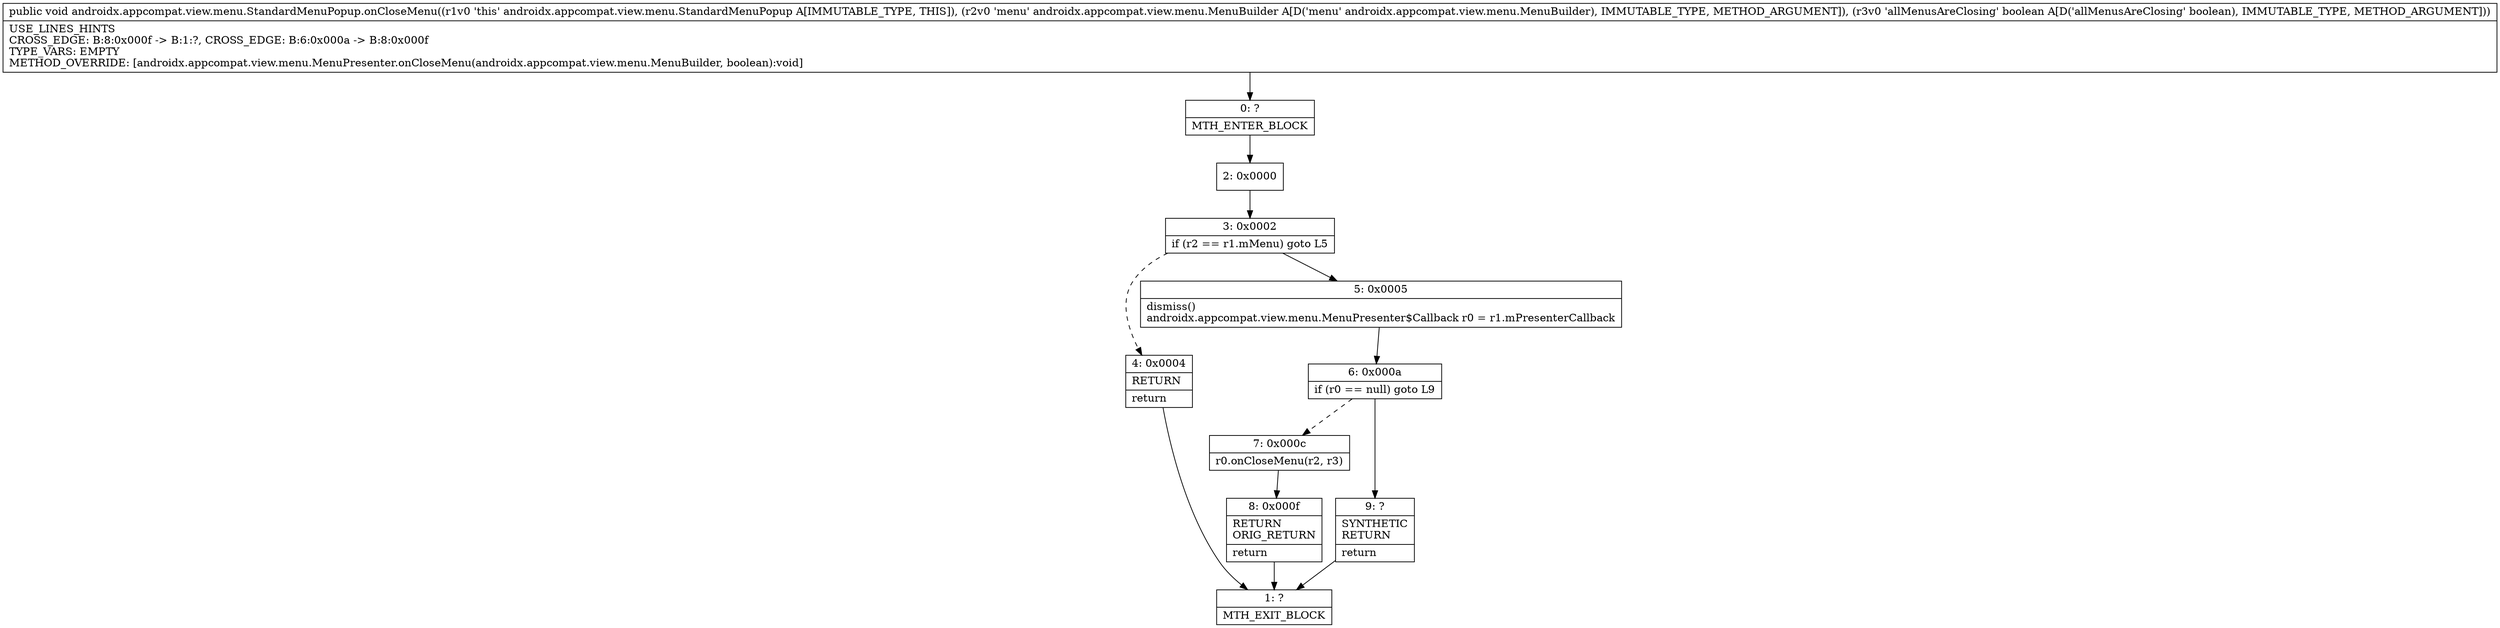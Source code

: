 digraph "CFG forandroidx.appcompat.view.menu.StandardMenuPopup.onCloseMenu(Landroidx\/appcompat\/view\/menu\/MenuBuilder;Z)V" {
Node_0 [shape=record,label="{0\:\ ?|MTH_ENTER_BLOCK\l}"];
Node_2 [shape=record,label="{2\:\ 0x0000}"];
Node_3 [shape=record,label="{3\:\ 0x0002|if (r2 == r1.mMenu) goto L5\l}"];
Node_4 [shape=record,label="{4\:\ 0x0004|RETURN\l|return\l}"];
Node_1 [shape=record,label="{1\:\ ?|MTH_EXIT_BLOCK\l}"];
Node_5 [shape=record,label="{5\:\ 0x0005|dismiss()\landroidx.appcompat.view.menu.MenuPresenter$Callback r0 = r1.mPresenterCallback\l}"];
Node_6 [shape=record,label="{6\:\ 0x000a|if (r0 == null) goto L9\l}"];
Node_7 [shape=record,label="{7\:\ 0x000c|r0.onCloseMenu(r2, r3)\l}"];
Node_8 [shape=record,label="{8\:\ 0x000f|RETURN\lORIG_RETURN\l|return\l}"];
Node_9 [shape=record,label="{9\:\ ?|SYNTHETIC\lRETURN\l|return\l}"];
MethodNode[shape=record,label="{public void androidx.appcompat.view.menu.StandardMenuPopup.onCloseMenu((r1v0 'this' androidx.appcompat.view.menu.StandardMenuPopup A[IMMUTABLE_TYPE, THIS]), (r2v0 'menu' androidx.appcompat.view.menu.MenuBuilder A[D('menu' androidx.appcompat.view.menu.MenuBuilder), IMMUTABLE_TYPE, METHOD_ARGUMENT]), (r3v0 'allMenusAreClosing' boolean A[D('allMenusAreClosing' boolean), IMMUTABLE_TYPE, METHOD_ARGUMENT]))  | USE_LINES_HINTS\lCROSS_EDGE: B:8:0x000f \-\> B:1:?, CROSS_EDGE: B:6:0x000a \-\> B:8:0x000f\lTYPE_VARS: EMPTY\lMETHOD_OVERRIDE: [androidx.appcompat.view.menu.MenuPresenter.onCloseMenu(androidx.appcompat.view.menu.MenuBuilder, boolean):void]\l}"];
MethodNode -> Node_0;Node_0 -> Node_2;
Node_2 -> Node_3;
Node_3 -> Node_4[style=dashed];
Node_3 -> Node_5;
Node_4 -> Node_1;
Node_5 -> Node_6;
Node_6 -> Node_7[style=dashed];
Node_6 -> Node_9;
Node_7 -> Node_8;
Node_8 -> Node_1;
Node_9 -> Node_1;
}


